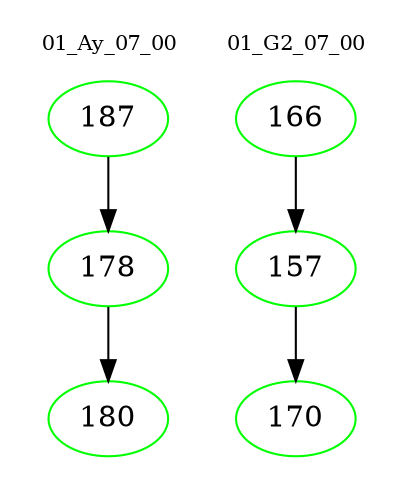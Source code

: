 digraph{
subgraph cluster_0 {
color = white
label = "01_Ay_07_00";
fontsize=10;
T0_187 [label="187", color="green"]
T0_187 -> T0_178 [color="black"]
T0_178 [label="178", color="green"]
T0_178 -> T0_180 [color="black"]
T0_180 [label="180", color="green"]
}
subgraph cluster_1 {
color = white
label = "01_G2_07_00";
fontsize=10;
T1_166 [label="166", color="green"]
T1_166 -> T1_157 [color="black"]
T1_157 [label="157", color="green"]
T1_157 -> T1_170 [color="black"]
T1_170 [label="170", color="green"]
}
}
